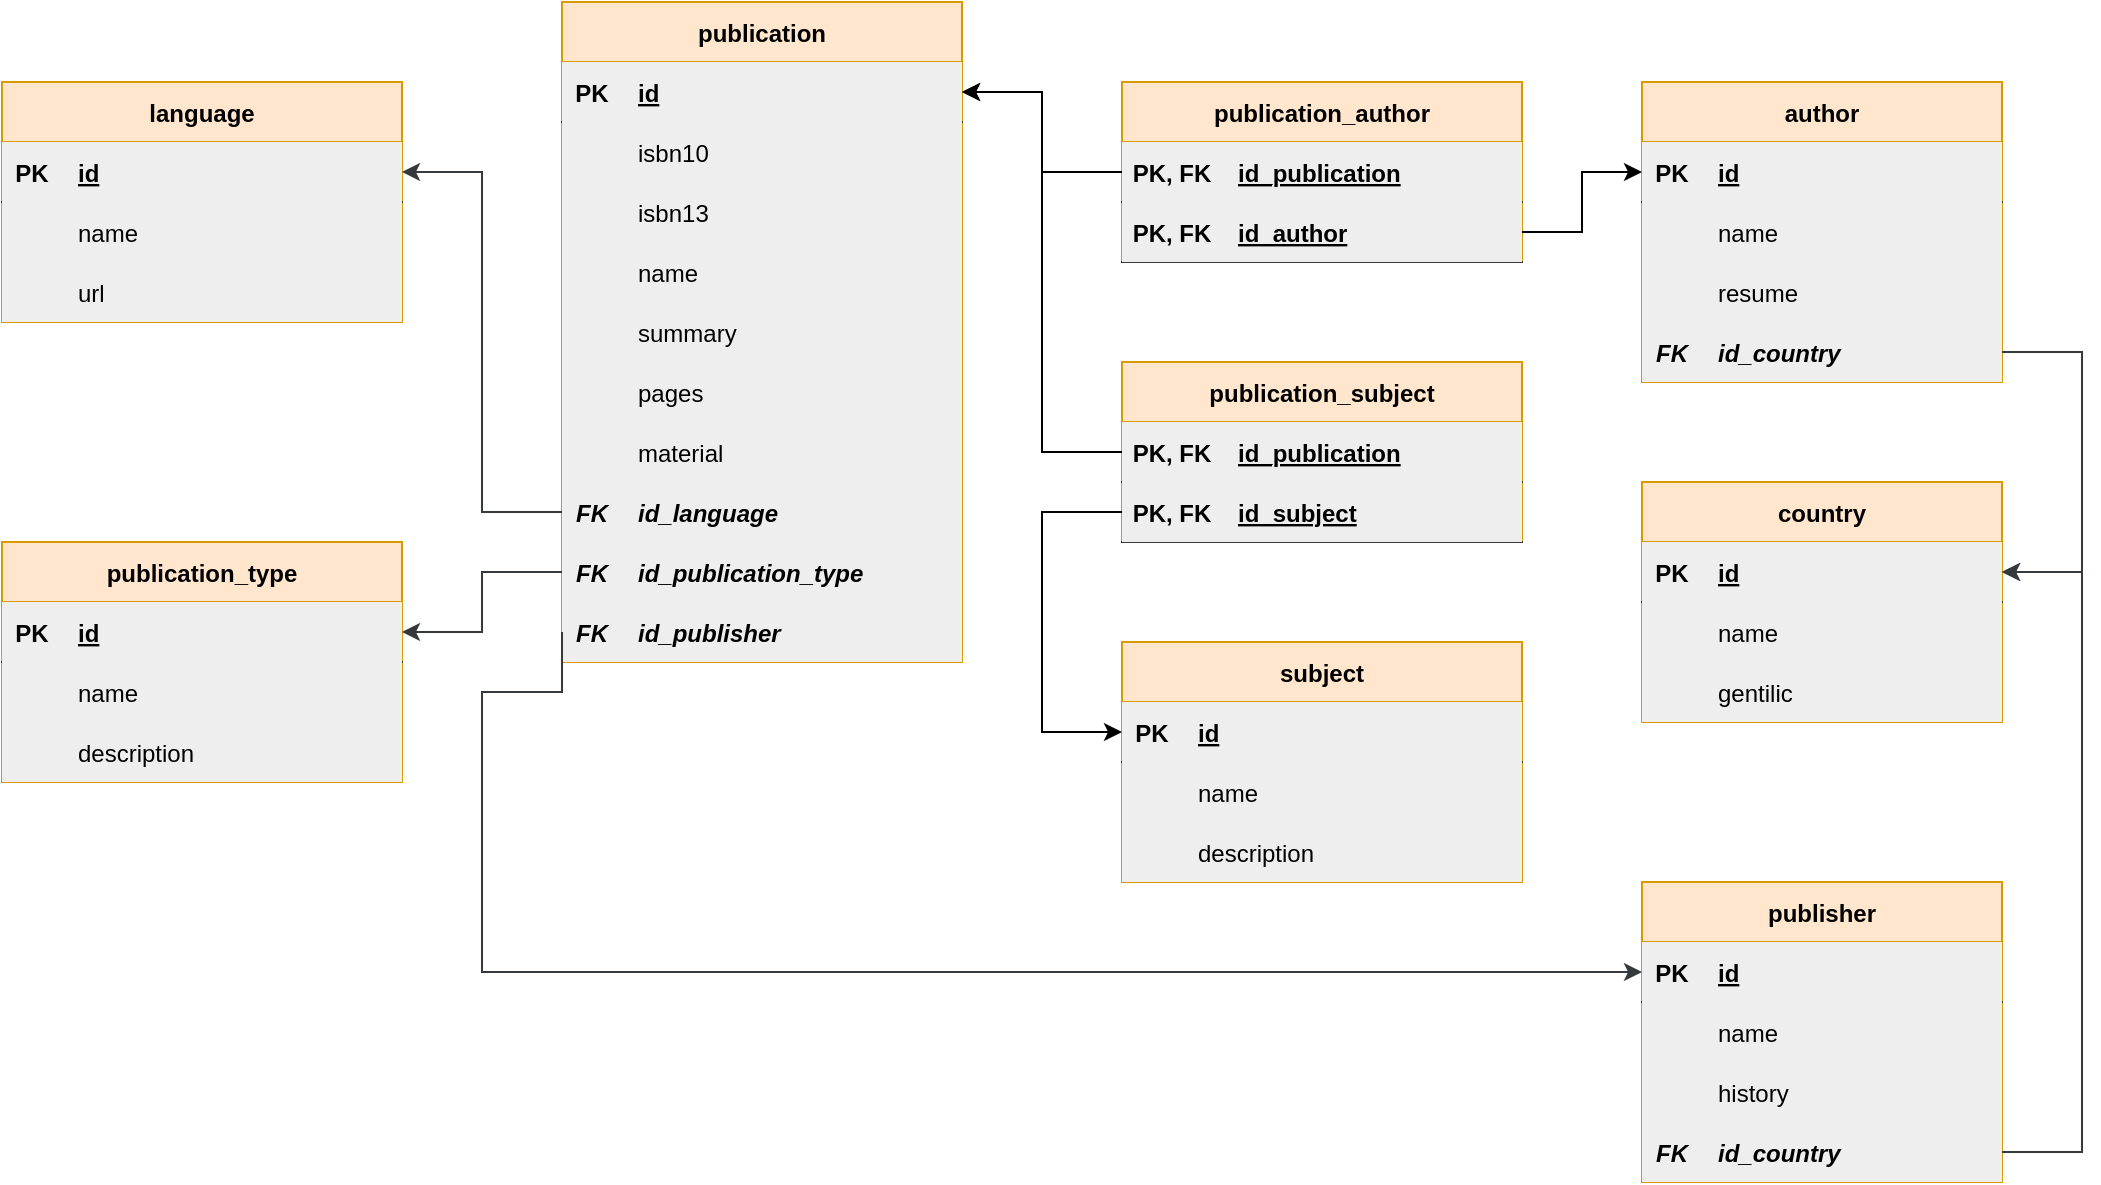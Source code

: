 <mxfile version="20.8.23" type="device"><diagram name="Página-1" id="mfetX-JVqdEnPKy1hPrd"><mxGraphModel dx="2322" dy="752" grid="1" gridSize="10" guides="1" tooltips="1" connect="1" arrows="1" fold="1" page="1" pageScale="1" pageWidth="827" pageHeight="1169" math="0" shadow="0"><root><mxCell id="0"/><mxCell id="1" parent="0"/><mxCell id="yhtWxjee3EIC4GKvI6Ur-1" value="country" style="shape=table;startSize=30;container=1;collapsible=1;childLayout=tableLayout;fixedRows=1;rowLines=0;fontStyle=1;align=center;resizeLast=1;shadow=0;swimlaneLine=1;fillColor=#ffe6cc;strokeColor=#d79b00;" vertex="1" parent="1"><mxGeometry x="620" y="520" width="180" height="120" as="geometry"/></mxCell><mxCell id="yhtWxjee3EIC4GKvI6Ur-2" value="" style="shape=tableRow;horizontal=0;startSize=0;swimlaneHead=0;swimlaneBody=0;collapsible=0;dropTarget=0;points=[[0,0.5],[1,0.5]];portConstraint=eastwest;top=0;left=0;right=0;bottom=1;shadow=0;fillColor=#eeeeee;swimlaneLine=1;strokeColor=#36393d;" vertex="1" parent="yhtWxjee3EIC4GKvI6Ur-1"><mxGeometry y="30" width="180" height="30" as="geometry"/></mxCell><mxCell id="yhtWxjee3EIC4GKvI6Ur-3" value="PK" style="shape=partialRectangle;connectable=0;top=0;left=0;bottom=0;right=0;fontStyle=1;overflow=hidden;shadow=0;fillColor=#eeeeee;swimlaneLine=1;strokeColor=#36393d;" vertex="1" parent="yhtWxjee3EIC4GKvI6Ur-2"><mxGeometry width="30" height="30" as="geometry"><mxRectangle width="30" height="30" as="alternateBounds"/></mxGeometry></mxCell><mxCell id="yhtWxjee3EIC4GKvI6Ur-4" value="id" style="shape=partialRectangle;connectable=0;top=0;left=0;bottom=0;right=0;align=left;spacingLeft=6;fontStyle=5;overflow=hidden;shadow=0;fillColor=#eeeeee;swimlaneLine=1;strokeColor=#36393d;" vertex="1" parent="yhtWxjee3EIC4GKvI6Ur-2"><mxGeometry x="30" width="150" height="30" as="geometry"><mxRectangle width="150" height="30" as="alternateBounds"/></mxGeometry></mxCell><mxCell id="yhtWxjee3EIC4GKvI6Ur-5" value="" style="shape=tableRow;horizontal=0;startSize=0;swimlaneHead=0;swimlaneBody=0;collapsible=0;dropTarget=0;points=[[0,0.5],[1,0.5]];portConstraint=eastwest;top=0;left=0;right=0;bottom=0;shadow=0;fillColor=#eeeeee;swimlaneLine=1;strokeColor=#36393d;" vertex="1" parent="yhtWxjee3EIC4GKvI6Ur-1"><mxGeometry y="60" width="180" height="30" as="geometry"/></mxCell><mxCell id="yhtWxjee3EIC4GKvI6Ur-6" value="" style="shape=partialRectangle;connectable=0;top=0;left=0;bottom=0;right=0;editable=1;overflow=hidden;shadow=0;fillColor=#eeeeee;swimlaneLine=1;strokeColor=#36393d;" vertex="1" parent="yhtWxjee3EIC4GKvI6Ur-5"><mxGeometry width="30" height="30" as="geometry"><mxRectangle width="30" height="30" as="alternateBounds"/></mxGeometry></mxCell><mxCell id="yhtWxjee3EIC4GKvI6Ur-7" value="name" style="shape=partialRectangle;connectable=0;top=0;left=0;bottom=0;right=0;align=left;spacingLeft=6;overflow=hidden;shadow=0;fillColor=#eeeeee;swimlaneLine=1;strokeColor=#36393d;" vertex="1" parent="yhtWxjee3EIC4GKvI6Ur-5"><mxGeometry x="30" width="150" height="30" as="geometry"><mxRectangle width="150" height="30" as="alternateBounds"/></mxGeometry></mxCell><mxCell id="yhtWxjee3EIC4GKvI6Ur-8" value="" style="shape=tableRow;horizontal=0;startSize=0;swimlaneHead=0;swimlaneBody=0;collapsible=0;dropTarget=0;points=[[0,0.5],[1,0.5]];portConstraint=eastwest;top=0;left=0;right=0;bottom=0;shadow=0;fillColor=#eeeeee;swimlaneLine=1;strokeColor=#36393d;" vertex="1" parent="yhtWxjee3EIC4GKvI6Ur-1"><mxGeometry y="90" width="180" height="30" as="geometry"/></mxCell><mxCell id="yhtWxjee3EIC4GKvI6Ur-9" value="" style="shape=partialRectangle;connectable=0;top=0;left=0;bottom=0;right=0;editable=1;overflow=hidden;shadow=0;fillColor=#eeeeee;swimlaneLine=1;strokeColor=#36393d;" vertex="1" parent="yhtWxjee3EIC4GKvI6Ur-8"><mxGeometry width="30" height="30" as="geometry"><mxRectangle width="30" height="30" as="alternateBounds"/></mxGeometry></mxCell><mxCell id="yhtWxjee3EIC4GKvI6Ur-10" value="gentilic" style="shape=partialRectangle;connectable=0;top=0;left=0;bottom=0;right=0;align=left;spacingLeft=6;overflow=hidden;shadow=0;fillColor=#eeeeee;swimlaneLine=1;strokeColor=#36393d;" vertex="1" parent="yhtWxjee3EIC4GKvI6Ur-8"><mxGeometry x="30" width="150" height="30" as="geometry"><mxRectangle width="150" height="30" as="alternateBounds"/></mxGeometry></mxCell><mxCell id="yhtWxjee3EIC4GKvI6Ur-14" value="publication_type" style="shape=table;startSize=30;container=1;collapsible=1;childLayout=tableLayout;fixedRows=1;rowLines=0;fontStyle=1;align=center;resizeLast=1;shadow=0;swimlaneLine=1;fillColor=#ffe6cc;strokeColor=#d79b00;" vertex="1" parent="1"><mxGeometry x="-200" y="550" width="200" height="120" as="geometry"/></mxCell><mxCell id="yhtWxjee3EIC4GKvI6Ur-15" value="" style="shape=tableRow;horizontal=0;startSize=0;swimlaneHead=0;swimlaneBody=0;collapsible=0;dropTarget=0;points=[[0,0.5],[1,0.5]];portConstraint=eastwest;top=0;left=0;right=0;bottom=1;shadow=0;fillColor=#eeeeee;swimlaneLine=1;strokeColor=#36393d;" vertex="1" parent="yhtWxjee3EIC4GKvI6Ur-14"><mxGeometry y="30" width="200" height="30" as="geometry"/></mxCell><mxCell id="yhtWxjee3EIC4GKvI6Ur-16" value="PK" style="shape=partialRectangle;connectable=0;top=0;left=0;bottom=0;right=0;fontStyle=1;overflow=hidden;shadow=0;fillColor=#eeeeee;swimlaneLine=1;strokeColor=#36393d;" vertex="1" parent="yhtWxjee3EIC4GKvI6Ur-15"><mxGeometry width="30" height="30" as="geometry"><mxRectangle width="30" height="30" as="alternateBounds"/></mxGeometry></mxCell><mxCell id="yhtWxjee3EIC4GKvI6Ur-17" value="id" style="shape=partialRectangle;connectable=0;top=0;left=0;bottom=0;right=0;align=left;spacingLeft=6;fontStyle=5;overflow=hidden;shadow=0;fillColor=#eeeeee;swimlaneLine=1;strokeColor=#36393d;" vertex="1" parent="yhtWxjee3EIC4GKvI6Ur-15"><mxGeometry x="30" width="170" height="30" as="geometry"><mxRectangle width="170" height="30" as="alternateBounds"/></mxGeometry></mxCell><mxCell id="yhtWxjee3EIC4GKvI6Ur-18" value="" style="shape=tableRow;horizontal=0;startSize=0;swimlaneHead=0;swimlaneBody=0;collapsible=0;dropTarget=0;points=[[0,0.5],[1,0.5]];portConstraint=eastwest;top=0;left=0;right=0;bottom=0;shadow=0;fillColor=#eeeeee;swimlaneLine=1;strokeColor=#36393d;" vertex="1" parent="yhtWxjee3EIC4GKvI6Ur-14"><mxGeometry y="60" width="200" height="30" as="geometry"/></mxCell><mxCell id="yhtWxjee3EIC4GKvI6Ur-19" value="" style="shape=partialRectangle;connectable=0;top=0;left=0;bottom=0;right=0;editable=1;overflow=hidden;shadow=0;fillColor=#eeeeee;swimlaneLine=1;strokeColor=#36393d;" vertex="1" parent="yhtWxjee3EIC4GKvI6Ur-18"><mxGeometry width="30" height="30" as="geometry"><mxRectangle width="30" height="30" as="alternateBounds"/></mxGeometry></mxCell><mxCell id="yhtWxjee3EIC4GKvI6Ur-20" value="name" style="shape=partialRectangle;connectable=0;top=0;left=0;bottom=0;right=0;align=left;spacingLeft=6;overflow=hidden;shadow=0;fillColor=#eeeeee;swimlaneLine=1;strokeColor=#36393d;" vertex="1" parent="yhtWxjee3EIC4GKvI6Ur-18"><mxGeometry x="30" width="170" height="30" as="geometry"><mxRectangle width="170" height="30" as="alternateBounds"/></mxGeometry></mxCell><mxCell id="yhtWxjee3EIC4GKvI6Ur-21" value="" style="shape=tableRow;horizontal=0;startSize=0;swimlaneHead=0;swimlaneBody=0;collapsible=0;dropTarget=0;points=[[0,0.5],[1,0.5]];portConstraint=eastwest;top=0;left=0;right=0;bottom=0;shadow=0;fillColor=#eeeeee;swimlaneLine=1;strokeColor=#36393d;" vertex="1" parent="yhtWxjee3EIC4GKvI6Ur-14"><mxGeometry y="90" width="200" height="30" as="geometry"/></mxCell><mxCell id="yhtWxjee3EIC4GKvI6Ur-22" value="" style="shape=partialRectangle;connectable=0;top=0;left=0;bottom=0;right=0;editable=1;overflow=hidden;shadow=0;fillColor=#eeeeee;swimlaneLine=1;strokeColor=#36393d;" vertex="1" parent="yhtWxjee3EIC4GKvI6Ur-21"><mxGeometry width="30" height="30" as="geometry"><mxRectangle width="30" height="30" as="alternateBounds"/></mxGeometry></mxCell><mxCell id="yhtWxjee3EIC4GKvI6Ur-23" value="description" style="shape=partialRectangle;connectable=0;top=0;left=0;bottom=0;right=0;align=left;spacingLeft=6;overflow=hidden;shadow=0;fillColor=#eeeeee;swimlaneLine=1;strokeColor=#36393d;" vertex="1" parent="yhtWxjee3EIC4GKvI6Ur-21"><mxGeometry x="30" width="170" height="30" as="geometry"><mxRectangle width="170" height="30" as="alternateBounds"/></mxGeometry></mxCell><mxCell id="yhtWxjee3EIC4GKvI6Ur-24" value="subject" style="shape=table;startSize=30;container=1;collapsible=1;childLayout=tableLayout;fixedRows=1;rowLines=0;fontStyle=1;align=center;resizeLast=1;shadow=0;swimlaneLine=1;fillColor=#ffe6cc;strokeColor=#d79b00;" vertex="1" parent="1"><mxGeometry x="360" y="600" width="200" height="120" as="geometry"/></mxCell><mxCell id="yhtWxjee3EIC4GKvI6Ur-25" value="" style="shape=tableRow;horizontal=0;startSize=0;swimlaneHead=0;swimlaneBody=0;collapsible=0;dropTarget=0;points=[[0,0.5],[1,0.5]];portConstraint=eastwest;top=0;left=0;right=0;bottom=1;shadow=0;fillColor=#eeeeee;swimlaneLine=1;strokeColor=#36393d;" vertex="1" parent="yhtWxjee3EIC4GKvI6Ur-24"><mxGeometry y="30" width="200" height="30" as="geometry"/></mxCell><mxCell id="yhtWxjee3EIC4GKvI6Ur-26" value="PK" style="shape=partialRectangle;connectable=0;top=0;left=0;bottom=0;right=0;fontStyle=1;overflow=hidden;shadow=0;fillColor=#eeeeee;swimlaneLine=1;strokeColor=#36393d;" vertex="1" parent="yhtWxjee3EIC4GKvI6Ur-25"><mxGeometry width="30" height="30" as="geometry"><mxRectangle width="30" height="30" as="alternateBounds"/></mxGeometry></mxCell><mxCell id="yhtWxjee3EIC4GKvI6Ur-27" value="id" style="shape=partialRectangle;connectable=0;top=0;left=0;bottom=0;right=0;align=left;spacingLeft=6;fontStyle=5;overflow=hidden;shadow=0;fillColor=#eeeeee;swimlaneLine=1;strokeColor=#36393d;" vertex="1" parent="yhtWxjee3EIC4GKvI6Ur-25"><mxGeometry x="30" width="170" height="30" as="geometry"><mxRectangle width="170" height="30" as="alternateBounds"/></mxGeometry></mxCell><mxCell id="yhtWxjee3EIC4GKvI6Ur-28" value="" style="shape=tableRow;horizontal=0;startSize=0;swimlaneHead=0;swimlaneBody=0;collapsible=0;dropTarget=0;points=[[0,0.5],[1,0.5]];portConstraint=eastwest;top=0;left=0;right=0;bottom=0;shadow=0;fillColor=#eeeeee;swimlaneLine=1;strokeColor=#36393d;" vertex="1" parent="yhtWxjee3EIC4GKvI6Ur-24"><mxGeometry y="60" width="200" height="30" as="geometry"/></mxCell><mxCell id="yhtWxjee3EIC4GKvI6Ur-29" value="" style="shape=partialRectangle;connectable=0;top=0;left=0;bottom=0;right=0;editable=1;overflow=hidden;shadow=0;fillColor=#eeeeee;swimlaneLine=1;strokeColor=#36393d;" vertex="1" parent="yhtWxjee3EIC4GKvI6Ur-28"><mxGeometry width="30" height="30" as="geometry"><mxRectangle width="30" height="30" as="alternateBounds"/></mxGeometry></mxCell><mxCell id="yhtWxjee3EIC4GKvI6Ur-30" value="name" style="shape=partialRectangle;connectable=0;top=0;left=0;bottom=0;right=0;align=left;spacingLeft=6;overflow=hidden;shadow=0;fillColor=#eeeeee;swimlaneLine=1;strokeColor=#36393d;" vertex="1" parent="yhtWxjee3EIC4GKvI6Ur-28"><mxGeometry x="30" width="170" height="30" as="geometry"><mxRectangle width="170" height="30" as="alternateBounds"/></mxGeometry></mxCell><mxCell id="yhtWxjee3EIC4GKvI6Ur-31" value="" style="shape=tableRow;horizontal=0;startSize=0;swimlaneHead=0;swimlaneBody=0;collapsible=0;dropTarget=0;points=[[0,0.5],[1,0.5]];portConstraint=eastwest;top=0;left=0;right=0;bottom=0;shadow=0;fillColor=#eeeeee;swimlaneLine=1;strokeColor=#36393d;" vertex="1" parent="yhtWxjee3EIC4GKvI6Ur-24"><mxGeometry y="90" width="200" height="30" as="geometry"/></mxCell><mxCell id="yhtWxjee3EIC4GKvI6Ur-32" value="" style="shape=partialRectangle;connectable=0;top=0;left=0;bottom=0;right=0;editable=1;overflow=hidden;shadow=0;fillColor=#eeeeee;swimlaneLine=1;strokeColor=#36393d;" vertex="1" parent="yhtWxjee3EIC4GKvI6Ur-31"><mxGeometry width="30" height="30" as="geometry"><mxRectangle width="30" height="30" as="alternateBounds"/></mxGeometry></mxCell><mxCell id="yhtWxjee3EIC4GKvI6Ur-33" value="description" style="shape=partialRectangle;connectable=0;top=0;left=0;bottom=0;right=0;align=left;spacingLeft=6;overflow=hidden;shadow=0;fillColor=#eeeeee;swimlaneLine=1;strokeColor=#36393d;" vertex="1" parent="yhtWxjee3EIC4GKvI6Ur-31"><mxGeometry x="30" width="170" height="30" as="geometry"><mxRectangle width="170" height="30" as="alternateBounds"/></mxGeometry></mxCell><mxCell id="yhtWxjee3EIC4GKvI6Ur-34" value="language" style="shape=table;startSize=30;container=1;collapsible=1;childLayout=tableLayout;fixedRows=1;rowLines=0;fontStyle=1;align=center;resizeLast=1;shadow=0;swimlaneLine=1;fillColor=#ffe6cc;strokeColor=#d79b00;" vertex="1" parent="1"><mxGeometry x="-200" y="320" width="200" height="120" as="geometry"/></mxCell><mxCell id="yhtWxjee3EIC4GKvI6Ur-35" value="" style="shape=tableRow;horizontal=0;startSize=0;swimlaneHead=0;swimlaneBody=0;collapsible=0;dropTarget=0;points=[[0,0.5],[1,0.5]];portConstraint=eastwest;top=0;left=0;right=0;bottom=1;shadow=0;fillColor=#eeeeee;swimlaneLine=1;strokeColor=#36393d;" vertex="1" parent="yhtWxjee3EIC4GKvI6Ur-34"><mxGeometry y="30" width="200" height="30" as="geometry"/></mxCell><mxCell id="yhtWxjee3EIC4GKvI6Ur-36" value="PK" style="shape=partialRectangle;connectable=0;top=0;left=0;bottom=0;right=0;fontStyle=1;overflow=hidden;shadow=0;fillColor=#eeeeee;swimlaneLine=1;strokeColor=#36393d;" vertex="1" parent="yhtWxjee3EIC4GKvI6Ur-35"><mxGeometry width="30" height="30" as="geometry"><mxRectangle width="30" height="30" as="alternateBounds"/></mxGeometry></mxCell><mxCell id="yhtWxjee3EIC4GKvI6Ur-37" value="id" style="shape=partialRectangle;connectable=0;top=0;left=0;bottom=0;right=0;align=left;spacingLeft=6;fontStyle=5;overflow=hidden;shadow=0;fillColor=#eeeeee;swimlaneLine=1;strokeColor=#36393d;" vertex="1" parent="yhtWxjee3EIC4GKvI6Ur-35"><mxGeometry x="30" width="170" height="30" as="geometry"><mxRectangle width="170" height="30" as="alternateBounds"/></mxGeometry></mxCell><mxCell id="yhtWxjee3EIC4GKvI6Ur-38" value="" style="shape=tableRow;horizontal=0;startSize=0;swimlaneHead=0;swimlaneBody=0;collapsible=0;dropTarget=0;points=[[0,0.5],[1,0.5]];portConstraint=eastwest;top=0;left=0;right=0;bottom=0;shadow=0;fillColor=#eeeeee;swimlaneLine=1;strokeColor=#36393d;" vertex="1" parent="yhtWxjee3EIC4GKvI6Ur-34"><mxGeometry y="60" width="200" height="30" as="geometry"/></mxCell><mxCell id="yhtWxjee3EIC4GKvI6Ur-39" value="" style="shape=partialRectangle;connectable=0;top=0;left=0;bottom=0;right=0;editable=1;overflow=hidden;shadow=0;fillColor=#eeeeee;swimlaneLine=1;strokeColor=#36393d;" vertex="1" parent="yhtWxjee3EIC4GKvI6Ur-38"><mxGeometry width="30" height="30" as="geometry"><mxRectangle width="30" height="30" as="alternateBounds"/></mxGeometry></mxCell><mxCell id="yhtWxjee3EIC4GKvI6Ur-40" value="name" style="shape=partialRectangle;connectable=0;top=0;left=0;bottom=0;right=0;align=left;spacingLeft=6;overflow=hidden;shadow=0;fillColor=#eeeeee;swimlaneLine=1;strokeColor=#36393d;" vertex="1" parent="yhtWxjee3EIC4GKvI6Ur-38"><mxGeometry x="30" width="170" height="30" as="geometry"><mxRectangle width="170" height="30" as="alternateBounds"/></mxGeometry></mxCell><mxCell id="yhtWxjee3EIC4GKvI6Ur-41" value="" style="shape=tableRow;horizontal=0;startSize=0;swimlaneHead=0;swimlaneBody=0;collapsible=0;dropTarget=0;points=[[0,0.5],[1,0.5]];portConstraint=eastwest;top=0;left=0;right=0;bottom=0;shadow=0;fillColor=#eeeeee;swimlaneLine=1;strokeColor=#36393d;" vertex="1" parent="yhtWxjee3EIC4GKvI6Ur-34"><mxGeometry y="90" width="200" height="30" as="geometry"/></mxCell><mxCell id="yhtWxjee3EIC4GKvI6Ur-42" value="" style="shape=partialRectangle;connectable=0;top=0;left=0;bottom=0;right=0;editable=1;overflow=hidden;shadow=0;fillColor=#eeeeee;swimlaneLine=1;strokeColor=#36393d;" vertex="1" parent="yhtWxjee3EIC4GKvI6Ur-41"><mxGeometry width="30" height="30" as="geometry"><mxRectangle width="30" height="30" as="alternateBounds"/></mxGeometry></mxCell><mxCell id="yhtWxjee3EIC4GKvI6Ur-43" value="url" style="shape=partialRectangle;connectable=0;top=0;left=0;bottom=0;right=0;align=left;spacingLeft=6;overflow=hidden;shadow=0;fillColor=#eeeeee;swimlaneLine=1;strokeColor=#36393d;" vertex="1" parent="yhtWxjee3EIC4GKvI6Ur-41"><mxGeometry x="30" width="170" height="30" as="geometry"><mxRectangle width="170" height="30" as="alternateBounds"/></mxGeometry></mxCell><mxCell id="yhtWxjee3EIC4GKvI6Ur-58" value="author" style="shape=table;startSize=30;container=1;collapsible=1;childLayout=tableLayout;fixedRows=1;rowLines=0;fontStyle=1;align=center;resizeLast=1;shadow=0;swimlaneLine=1;fillColor=#ffe6cc;strokeColor=#d79b00;" vertex="1" parent="1"><mxGeometry x="620" y="320" width="180" height="150" as="geometry"/></mxCell><mxCell id="yhtWxjee3EIC4GKvI6Ur-59" value="" style="shape=tableRow;horizontal=0;startSize=0;swimlaneHead=0;swimlaneBody=0;collapsible=0;dropTarget=0;points=[[0,0.5],[1,0.5]];portConstraint=eastwest;top=0;left=0;right=0;bottom=1;shadow=0;fillColor=#eeeeee;swimlaneLine=1;strokeColor=#36393d;" vertex="1" parent="yhtWxjee3EIC4GKvI6Ur-58"><mxGeometry y="30" width="180" height="30" as="geometry"/></mxCell><mxCell id="yhtWxjee3EIC4GKvI6Ur-60" value="PK" style="shape=partialRectangle;connectable=0;top=0;left=0;bottom=0;right=0;fontStyle=1;overflow=hidden;shadow=0;swimlaneLine=1;fillColor=#eeeeee;strokeColor=#36393d;" vertex="1" parent="yhtWxjee3EIC4GKvI6Ur-59"><mxGeometry width="30" height="30" as="geometry"><mxRectangle width="30" height="30" as="alternateBounds"/></mxGeometry></mxCell><mxCell id="yhtWxjee3EIC4GKvI6Ur-61" value="id" style="shape=partialRectangle;connectable=0;top=0;left=0;bottom=0;right=0;align=left;spacingLeft=6;fontStyle=5;overflow=hidden;shadow=0;swimlaneLine=1;fillColor=#eeeeee;strokeColor=#36393d;" vertex="1" parent="yhtWxjee3EIC4GKvI6Ur-59"><mxGeometry x="30" width="150" height="30" as="geometry"><mxRectangle width="150" height="30" as="alternateBounds"/></mxGeometry></mxCell><mxCell id="yhtWxjee3EIC4GKvI6Ur-62" value="" style="shape=tableRow;horizontal=0;startSize=0;swimlaneHead=0;swimlaneBody=0;collapsible=0;dropTarget=0;points=[[0,0.5],[1,0.5]];portConstraint=eastwest;top=0;left=0;right=0;bottom=0;shadow=0;fillColor=#eeeeee;swimlaneLine=1;strokeColor=#36393d;" vertex="1" parent="yhtWxjee3EIC4GKvI6Ur-58"><mxGeometry y="60" width="180" height="30" as="geometry"/></mxCell><mxCell id="yhtWxjee3EIC4GKvI6Ur-63" value="" style="shape=partialRectangle;connectable=0;top=0;left=0;bottom=0;right=0;editable=1;overflow=hidden;shadow=0;fillColor=#eeeeee;swimlaneLine=1;strokeColor=#36393d;" vertex="1" parent="yhtWxjee3EIC4GKvI6Ur-62"><mxGeometry width="30" height="30" as="geometry"><mxRectangle width="30" height="30" as="alternateBounds"/></mxGeometry></mxCell><mxCell id="yhtWxjee3EIC4GKvI6Ur-64" value="name" style="shape=partialRectangle;connectable=0;top=0;left=0;bottom=0;right=0;align=left;spacingLeft=6;overflow=hidden;shadow=0;fillColor=#eeeeee;swimlaneLine=1;strokeColor=#36393d;" vertex="1" parent="yhtWxjee3EIC4GKvI6Ur-62"><mxGeometry x="30" width="150" height="30" as="geometry"><mxRectangle width="150" height="30" as="alternateBounds"/></mxGeometry></mxCell><mxCell id="yhtWxjee3EIC4GKvI6Ur-65" value="" style="shape=tableRow;horizontal=0;startSize=0;swimlaneHead=0;swimlaneBody=0;collapsible=0;dropTarget=0;points=[[0,0.5],[1,0.5]];portConstraint=eastwest;top=0;left=0;right=0;bottom=0;shadow=0;fillColor=#eeeeee;swimlaneLine=1;strokeColor=#36393d;" vertex="1" parent="yhtWxjee3EIC4GKvI6Ur-58"><mxGeometry y="90" width="180" height="30" as="geometry"/></mxCell><mxCell id="yhtWxjee3EIC4GKvI6Ur-66" value="" style="shape=partialRectangle;connectable=0;top=0;left=0;bottom=0;right=0;editable=1;overflow=hidden;shadow=0;fillColor=#eeeeee;swimlaneLine=1;strokeColor=#36393d;" vertex="1" parent="yhtWxjee3EIC4GKvI6Ur-65"><mxGeometry width="30" height="30" as="geometry"><mxRectangle width="30" height="30" as="alternateBounds"/></mxGeometry></mxCell><mxCell id="yhtWxjee3EIC4GKvI6Ur-67" value="resume" style="shape=partialRectangle;connectable=0;top=0;left=0;bottom=0;right=0;align=left;spacingLeft=6;overflow=hidden;shadow=0;fillColor=#eeeeee;swimlaneLine=1;strokeColor=#36393d;" vertex="1" parent="yhtWxjee3EIC4GKvI6Ur-65"><mxGeometry x="30" width="150" height="30" as="geometry"><mxRectangle width="150" height="30" as="alternateBounds"/></mxGeometry></mxCell><mxCell id="yhtWxjee3EIC4GKvI6Ur-68" value="" style="shape=tableRow;horizontal=0;startSize=0;swimlaneHead=0;swimlaneBody=0;collapsible=0;dropTarget=0;points=[[0,0.5],[1,0.5]];portConstraint=eastwest;top=0;left=0;right=0;bottom=0;shadow=0;fillColor=#eeeeee;swimlaneLine=1;strokeColor=#36393d;" vertex="1" parent="yhtWxjee3EIC4GKvI6Ur-58"><mxGeometry y="120" width="180" height="30" as="geometry"/></mxCell><mxCell id="yhtWxjee3EIC4GKvI6Ur-69" value="FK" style="shape=partialRectangle;connectable=0;top=0;left=0;bottom=0;right=0;editable=1;overflow=hidden;shadow=0;fillColor=#eeeeee;swimlaneLine=1;strokeColor=#36393d;fontStyle=3" vertex="1" parent="yhtWxjee3EIC4GKvI6Ur-68"><mxGeometry width="30" height="30" as="geometry"><mxRectangle width="30" height="30" as="alternateBounds"/></mxGeometry></mxCell><mxCell id="yhtWxjee3EIC4GKvI6Ur-70" value="id_country" style="shape=partialRectangle;connectable=0;top=0;left=0;bottom=0;right=0;align=left;spacingLeft=6;overflow=hidden;shadow=0;fillColor=#eeeeee;swimlaneLine=1;strokeColor=#36393d;fontStyle=3" vertex="1" parent="yhtWxjee3EIC4GKvI6Ur-68"><mxGeometry x="30" width="150" height="30" as="geometry"><mxRectangle width="150" height="30" as="alternateBounds"/></mxGeometry></mxCell><mxCell id="yhtWxjee3EIC4GKvI6Ur-73" value="publisher" style="shape=table;startSize=30;container=1;collapsible=1;childLayout=tableLayout;fixedRows=1;rowLines=0;fontStyle=1;align=center;resizeLast=1;shadow=0;swimlaneLine=1;fillColor=#ffe6cc;strokeColor=#d79b00;" vertex="1" parent="1"><mxGeometry x="620" y="720" width="180" height="150" as="geometry"/></mxCell><mxCell id="yhtWxjee3EIC4GKvI6Ur-74" value="" style="shape=tableRow;horizontal=0;startSize=0;swimlaneHead=0;swimlaneBody=0;collapsible=0;dropTarget=0;points=[[0,0.5],[1,0.5]];portConstraint=eastwest;top=0;left=0;right=0;bottom=1;shadow=0;fillColor=#eeeeee;swimlaneLine=1;strokeColor=#36393d;" vertex="1" parent="yhtWxjee3EIC4GKvI6Ur-73"><mxGeometry y="30" width="180" height="30" as="geometry"/></mxCell><mxCell id="yhtWxjee3EIC4GKvI6Ur-75" value="PK" style="shape=partialRectangle;connectable=0;top=0;left=0;bottom=0;right=0;fontStyle=1;overflow=hidden;shadow=0;fillColor=#eeeeee;swimlaneLine=1;strokeColor=#36393d;" vertex="1" parent="yhtWxjee3EIC4GKvI6Ur-74"><mxGeometry width="30" height="30" as="geometry"><mxRectangle width="30" height="30" as="alternateBounds"/></mxGeometry></mxCell><mxCell id="yhtWxjee3EIC4GKvI6Ur-76" value="id" style="shape=partialRectangle;connectable=0;top=0;left=0;bottom=0;right=0;align=left;spacingLeft=6;fontStyle=5;overflow=hidden;shadow=0;fillColor=#eeeeee;swimlaneLine=1;strokeColor=#36393d;" vertex="1" parent="yhtWxjee3EIC4GKvI6Ur-74"><mxGeometry x="30" width="150" height="30" as="geometry"><mxRectangle width="150" height="30" as="alternateBounds"/></mxGeometry></mxCell><mxCell id="yhtWxjee3EIC4GKvI6Ur-77" value="" style="shape=tableRow;horizontal=0;startSize=0;swimlaneHead=0;swimlaneBody=0;collapsible=0;dropTarget=0;points=[[0,0.5],[1,0.5]];portConstraint=eastwest;top=0;left=0;right=0;bottom=0;shadow=0;fillColor=#eeeeee;swimlaneLine=1;strokeColor=#36393d;" vertex="1" parent="yhtWxjee3EIC4GKvI6Ur-73"><mxGeometry y="60" width="180" height="30" as="geometry"/></mxCell><mxCell id="yhtWxjee3EIC4GKvI6Ur-78" value="" style="shape=partialRectangle;connectable=0;top=0;left=0;bottom=0;right=0;editable=1;overflow=hidden;shadow=0;fillColor=#eeeeee;swimlaneLine=1;strokeColor=#36393d;" vertex="1" parent="yhtWxjee3EIC4GKvI6Ur-77"><mxGeometry width="30" height="30" as="geometry"><mxRectangle width="30" height="30" as="alternateBounds"/></mxGeometry></mxCell><mxCell id="yhtWxjee3EIC4GKvI6Ur-79" value="name" style="shape=partialRectangle;connectable=0;top=0;left=0;bottom=0;right=0;align=left;spacingLeft=6;overflow=hidden;shadow=0;fillColor=#eeeeee;swimlaneLine=1;strokeColor=#36393d;" vertex="1" parent="yhtWxjee3EIC4GKvI6Ur-77"><mxGeometry x="30" width="150" height="30" as="geometry"><mxRectangle width="150" height="30" as="alternateBounds"/></mxGeometry></mxCell><mxCell id="yhtWxjee3EIC4GKvI6Ur-80" value="" style="shape=tableRow;horizontal=0;startSize=0;swimlaneHead=0;swimlaneBody=0;collapsible=0;dropTarget=0;points=[[0,0.5],[1,0.5]];portConstraint=eastwest;top=0;left=0;right=0;bottom=0;shadow=0;fillColor=#eeeeee;swimlaneLine=1;strokeColor=#36393d;" vertex="1" parent="yhtWxjee3EIC4GKvI6Ur-73"><mxGeometry y="90" width="180" height="30" as="geometry"/></mxCell><mxCell id="yhtWxjee3EIC4GKvI6Ur-81" value="" style="shape=partialRectangle;connectable=0;top=0;left=0;bottom=0;right=0;editable=1;overflow=hidden;shadow=0;fillColor=#eeeeee;swimlaneLine=1;strokeColor=#36393d;" vertex="1" parent="yhtWxjee3EIC4GKvI6Ur-80"><mxGeometry width="30" height="30" as="geometry"><mxRectangle width="30" height="30" as="alternateBounds"/></mxGeometry></mxCell><mxCell id="yhtWxjee3EIC4GKvI6Ur-82" value="history" style="shape=partialRectangle;connectable=0;top=0;left=0;bottom=0;right=0;align=left;spacingLeft=6;overflow=hidden;shadow=0;fillColor=#eeeeee;swimlaneLine=1;strokeColor=#36393d;" vertex="1" parent="yhtWxjee3EIC4GKvI6Ur-80"><mxGeometry x="30" width="150" height="30" as="geometry"><mxRectangle width="150" height="30" as="alternateBounds"/></mxGeometry></mxCell><mxCell id="yhtWxjee3EIC4GKvI6Ur-83" value="" style="shape=tableRow;horizontal=0;startSize=0;swimlaneHead=0;swimlaneBody=0;collapsible=0;dropTarget=0;points=[[0,0.5],[1,0.5]];portConstraint=eastwest;top=0;left=0;right=0;bottom=0;shadow=0;fillColor=#eeeeee;swimlaneLine=1;strokeColor=#36393d;" vertex="1" parent="yhtWxjee3EIC4GKvI6Ur-73"><mxGeometry y="120" width="180" height="30" as="geometry"/></mxCell><mxCell id="yhtWxjee3EIC4GKvI6Ur-84" value="FK" style="shape=partialRectangle;connectable=0;top=0;left=0;bottom=0;right=0;editable=1;overflow=hidden;shadow=0;fillColor=#eeeeee;swimlaneLine=1;strokeColor=#36393d;fontStyle=3" vertex="1" parent="yhtWxjee3EIC4GKvI6Ur-83"><mxGeometry width="30" height="30" as="geometry"><mxRectangle width="30" height="30" as="alternateBounds"/></mxGeometry></mxCell><mxCell id="yhtWxjee3EIC4GKvI6Ur-85" value="id_country" style="shape=partialRectangle;connectable=0;top=0;left=0;bottom=0;right=0;align=left;spacingLeft=6;overflow=hidden;shadow=0;fillColor=#eeeeee;swimlaneLine=1;strokeColor=#36393d;fontStyle=3" vertex="1" parent="yhtWxjee3EIC4GKvI6Ur-83"><mxGeometry x="30" width="150" height="30" as="geometry"><mxRectangle width="150" height="30" as="alternateBounds"/></mxGeometry></mxCell><mxCell id="yhtWxjee3EIC4GKvI6Ur-93" style="edgeStyle=orthogonalEdgeStyle;rounded=0;orthogonalLoop=1;jettySize=auto;html=1;exitX=1;exitY=0.5;exitDx=0;exitDy=0;entryX=1;entryY=0.5;entryDx=0;entryDy=0;shadow=0;fillColor=#eeeeee;swimlaneLine=1;strokeColor=#36393d;" edge="1" parent="1" source="yhtWxjee3EIC4GKvI6Ur-68" target="yhtWxjee3EIC4GKvI6Ur-2"><mxGeometry relative="1" as="geometry"><Array as="points"><mxPoint x="840" y="455"/><mxPoint x="840" y="565"/></Array></mxGeometry></mxCell><mxCell id="yhtWxjee3EIC4GKvI6Ur-94" style="edgeStyle=orthogonalEdgeStyle;rounded=0;orthogonalLoop=1;jettySize=auto;html=1;exitX=1;exitY=0.5;exitDx=0;exitDy=0;entryX=1;entryY=0.5;entryDx=0;entryDy=0;shadow=0;fillColor=#eeeeee;swimlaneLine=1;strokeColor=#36393d;" edge="1" parent="1" source="yhtWxjee3EIC4GKvI6Ur-83" target="yhtWxjee3EIC4GKvI6Ur-2"><mxGeometry relative="1" as="geometry"><mxPoint x="560" y="570" as="targetPoint"/><Array as="points"><mxPoint x="840" y="855"/><mxPoint x="840" y="565"/></Array></mxGeometry></mxCell><mxCell id="yhtWxjee3EIC4GKvI6Ur-144" value="publication" style="shape=table;startSize=30;container=1;collapsible=1;childLayout=tableLayout;fixedRows=1;rowLines=0;fontStyle=1;align=center;resizeLast=1;shadow=0;swimlaneLine=1;fillColor=#ffe6cc;strokeColor=#d79b00;" vertex="1" parent="1"><mxGeometry x="80" y="280" width="200" height="330" as="geometry"/></mxCell><mxCell id="yhtWxjee3EIC4GKvI6Ur-145" value="" style="shape=tableRow;horizontal=0;startSize=0;swimlaneHead=0;swimlaneBody=0;collapsible=0;dropTarget=0;points=[[0,0.5],[1,0.5]];portConstraint=eastwest;top=0;left=0;right=0;bottom=1;shadow=0;fillColor=#eeeeee;swimlaneLine=1;strokeColor=#36393d;" vertex="1" parent="yhtWxjee3EIC4GKvI6Ur-144"><mxGeometry y="30" width="200" height="30" as="geometry"/></mxCell><mxCell id="yhtWxjee3EIC4GKvI6Ur-146" value="PK" style="shape=partialRectangle;connectable=0;top=0;left=0;bottom=0;right=0;fontStyle=1;overflow=hidden;shadow=0;fillColor=#eeeeee;swimlaneLine=1;strokeColor=#36393d;" vertex="1" parent="yhtWxjee3EIC4GKvI6Ur-145"><mxGeometry width="30" height="30" as="geometry"><mxRectangle width="30" height="30" as="alternateBounds"/></mxGeometry></mxCell><mxCell id="yhtWxjee3EIC4GKvI6Ur-147" value="id" style="shape=partialRectangle;connectable=0;top=0;left=0;bottom=0;right=0;align=left;spacingLeft=6;fontStyle=5;overflow=hidden;shadow=0;fillColor=#eeeeee;swimlaneLine=1;strokeColor=#36393d;" vertex="1" parent="yhtWxjee3EIC4GKvI6Ur-145"><mxGeometry x="30" width="170" height="30" as="geometry"><mxRectangle width="170" height="30" as="alternateBounds"/></mxGeometry></mxCell><mxCell id="yhtWxjee3EIC4GKvI6Ur-148" value="" style="shape=tableRow;horizontal=0;startSize=0;swimlaneHead=0;swimlaneBody=0;collapsible=0;dropTarget=0;points=[[0,0.5],[1,0.5]];portConstraint=eastwest;top=0;left=0;right=0;bottom=0;shadow=0;fillColor=#eeeeee;swimlaneLine=1;strokeColor=#36393d;" vertex="1" parent="yhtWxjee3EIC4GKvI6Ur-144"><mxGeometry y="60" width="200" height="30" as="geometry"/></mxCell><mxCell id="yhtWxjee3EIC4GKvI6Ur-149" value="" style="shape=partialRectangle;connectable=0;top=0;left=0;bottom=0;right=0;editable=1;overflow=hidden;shadow=0;fillColor=#eeeeee;swimlaneLine=1;strokeColor=#36393d;" vertex="1" parent="yhtWxjee3EIC4GKvI6Ur-148"><mxGeometry width="30" height="30" as="geometry"><mxRectangle width="30" height="30" as="alternateBounds"/></mxGeometry></mxCell><mxCell id="yhtWxjee3EIC4GKvI6Ur-150" value="isbn10" style="shape=partialRectangle;connectable=0;top=0;left=0;bottom=0;right=0;align=left;spacingLeft=6;overflow=hidden;shadow=0;fillColor=#eeeeee;swimlaneLine=1;strokeColor=#36393d;" vertex="1" parent="yhtWxjee3EIC4GKvI6Ur-148"><mxGeometry x="30" width="170" height="30" as="geometry"><mxRectangle width="170" height="30" as="alternateBounds"/></mxGeometry></mxCell><mxCell id="yhtWxjee3EIC4GKvI6Ur-151" value="" style="shape=tableRow;horizontal=0;startSize=0;swimlaneHead=0;swimlaneBody=0;collapsible=0;dropTarget=0;points=[[0,0.5],[1,0.5]];portConstraint=eastwest;top=0;left=0;right=0;bottom=0;shadow=0;fillColor=#eeeeee;swimlaneLine=1;strokeColor=#36393d;" vertex="1" parent="yhtWxjee3EIC4GKvI6Ur-144"><mxGeometry y="90" width="200" height="30" as="geometry"/></mxCell><mxCell id="yhtWxjee3EIC4GKvI6Ur-152" value="" style="shape=partialRectangle;connectable=0;top=0;left=0;bottom=0;right=0;editable=1;overflow=hidden;shadow=0;fillColor=#eeeeee;swimlaneLine=1;strokeColor=#36393d;" vertex="1" parent="yhtWxjee3EIC4GKvI6Ur-151"><mxGeometry width="30" height="30" as="geometry"><mxRectangle width="30" height="30" as="alternateBounds"/></mxGeometry></mxCell><mxCell id="yhtWxjee3EIC4GKvI6Ur-153" value="isbn13" style="shape=partialRectangle;connectable=0;top=0;left=0;bottom=0;right=0;align=left;spacingLeft=6;overflow=hidden;shadow=0;fillColor=#eeeeee;swimlaneLine=1;strokeColor=#36393d;" vertex="1" parent="yhtWxjee3EIC4GKvI6Ur-151"><mxGeometry x="30" width="170" height="30" as="geometry"><mxRectangle width="170" height="30" as="alternateBounds"/></mxGeometry></mxCell><mxCell id="yhtWxjee3EIC4GKvI6Ur-178" value="" style="shape=tableRow;horizontal=0;startSize=0;swimlaneHead=0;swimlaneBody=0;collapsible=0;dropTarget=0;points=[[0,0.5],[1,0.5]];portConstraint=eastwest;top=0;left=0;right=0;bottom=0;shadow=0;fillColor=#eeeeee;swimlaneLine=1;strokeColor=#36393d;" vertex="1" parent="yhtWxjee3EIC4GKvI6Ur-144"><mxGeometry y="120" width="200" height="30" as="geometry"/></mxCell><mxCell id="yhtWxjee3EIC4GKvI6Ur-179" value="" style="shape=partialRectangle;connectable=0;top=0;left=0;bottom=0;right=0;editable=1;overflow=hidden;shadow=0;fillColor=#eeeeee;swimlaneLine=1;strokeColor=#36393d;" vertex="1" parent="yhtWxjee3EIC4GKvI6Ur-178"><mxGeometry width="30" height="30" as="geometry"><mxRectangle width="30" height="30" as="alternateBounds"/></mxGeometry></mxCell><mxCell id="yhtWxjee3EIC4GKvI6Ur-180" value="name" style="shape=partialRectangle;connectable=0;top=0;left=0;bottom=0;right=0;align=left;spacingLeft=6;overflow=hidden;shadow=0;fillColor=#eeeeee;swimlaneLine=1;strokeColor=#36393d;" vertex="1" parent="yhtWxjee3EIC4GKvI6Ur-178"><mxGeometry x="30" width="170" height="30" as="geometry"><mxRectangle width="170" height="30" as="alternateBounds"/></mxGeometry></mxCell><mxCell id="yhtWxjee3EIC4GKvI6Ur-160" value="" style="shape=tableRow;horizontal=0;startSize=0;swimlaneHead=0;swimlaneBody=0;collapsible=0;dropTarget=0;points=[[0,0.5],[1,0.5]];portConstraint=eastwest;top=0;left=0;right=0;bottom=0;shadow=0;fillColor=#eeeeee;swimlaneLine=1;strokeColor=#36393d;" vertex="1" parent="yhtWxjee3EIC4GKvI6Ur-144"><mxGeometry y="150" width="200" height="30" as="geometry"/></mxCell><mxCell id="yhtWxjee3EIC4GKvI6Ur-161" value="" style="shape=partialRectangle;connectable=0;top=0;left=0;bottom=0;right=0;editable=1;overflow=hidden;shadow=0;fillColor=#eeeeee;swimlaneLine=1;strokeColor=#36393d;" vertex="1" parent="yhtWxjee3EIC4GKvI6Ur-160"><mxGeometry width="30" height="30" as="geometry"><mxRectangle width="30" height="30" as="alternateBounds"/></mxGeometry></mxCell><mxCell id="yhtWxjee3EIC4GKvI6Ur-162" value="summary" style="shape=partialRectangle;connectable=0;top=0;left=0;bottom=0;right=0;align=left;spacingLeft=6;overflow=hidden;shadow=0;fillColor=#eeeeee;swimlaneLine=1;strokeColor=#36393d;" vertex="1" parent="yhtWxjee3EIC4GKvI6Ur-160"><mxGeometry x="30" width="170" height="30" as="geometry"><mxRectangle width="170" height="30" as="alternateBounds"/></mxGeometry></mxCell><mxCell id="yhtWxjee3EIC4GKvI6Ur-154" value="" style="shape=tableRow;horizontal=0;startSize=0;swimlaneHead=0;swimlaneBody=0;collapsible=0;dropTarget=0;points=[[0,0.5],[1,0.5]];portConstraint=eastwest;top=0;left=0;right=0;bottom=0;shadow=0;fillColor=#eeeeee;swimlaneLine=1;strokeColor=#36393d;" vertex="1" parent="yhtWxjee3EIC4GKvI6Ur-144"><mxGeometry y="180" width="200" height="30" as="geometry"/></mxCell><mxCell id="yhtWxjee3EIC4GKvI6Ur-155" value="" style="shape=partialRectangle;connectable=0;top=0;left=0;bottom=0;right=0;editable=1;overflow=hidden;shadow=0;fillColor=#eeeeee;swimlaneLine=1;strokeColor=#36393d;" vertex="1" parent="yhtWxjee3EIC4GKvI6Ur-154"><mxGeometry width="30" height="30" as="geometry"><mxRectangle width="30" height="30" as="alternateBounds"/></mxGeometry></mxCell><mxCell id="yhtWxjee3EIC4GKvI6Ur-156" value="pages" style="shape=partialRectangle;connectable=0;top=0;left=0;bottom=0;right=0;align=left;spacingLeft=6;overflow=hidden;shadow=0;fillColor=#eeeeee;swimlaneLine=1;strokeColor=#36393d;" vertex="1" parent="yhtWxjee3EIC4GKvI6Ur-154"><mxGeometry x="30" width="170" height="30" as="geometry"><mxRectangle width="170" height="30" as="alternateBounds"/></mxGeometry></mxCell><mxCell id="yhtWxjee3EIC4GKvI6Ur-157" value="" style="shape=tableRow;horizontal=0;startSize=0;swimlaneHead=0;swimlaneBody=0;collapsible=0;dropTarget=0;points=[[0,0.5],[1,0.5]];portConstraint=eastwest;top=0;left=0;right=0;bottom=0;shadow=0;fillColor=#eeeeee;swimlaneLine=1;strokeColor=#36393d;" vertex="1" parent="yhtWxjee3EIC4GKvI6Ur-144"><mxGeometry y="210" width="200" height="30" as="geometry"/></mxCell><mxCell id="yhtWxjee3EIC4GKvI6Ur-158" value="" style="shape=partialRectangle;connectable=0;top=0;left=0;bottom=0;right=0;editable=1;overflow=hidden;shadow=0;fillColor=#eeeeee;swimlaneLine=1;strokeColor=#36393d;" vertex="1" parent="yhtWxjee3EIC4GKvI6Ur-157"><mxGeometry width="30" height="30" as="geometry"><mxRectangle width="30" height="30" as="alternateBounds"/></mxGeometry></mxCell><mxCell id="yhtWxjee3EIC4GKvI6Ur-159" value="material" style="shape=partialRectangle;connectable=0;top=0;left=0;bottom=0;right=0;align=left;spacingLeft=6;overflow=hidden;shadow=0;fillColor=#eeeeee;swimlaneLine=1;strokeColor=#36393d;" vertex="1" parent="yhtWxjee3EIC4GKvI6Ur-157"><mxGeometry x="30" width="170" height="30" as="geometry"><mxRectangle width="170" height="30" as="alternateBounds"/></mxGeometry></mxCell><mxCell id="yhtWxjee3EIC4GKvI6Ur-166" value="" style="shape=tableRow;horizontal=0;startSize=0;swimlaneHead=0;swimlaneBody=0;collapsible=0;dropTarget=0;points=[[0,0.5],[1,0.5]];portConstraint=eastwest;top=0;left=0;right=0;bottom=0;shadow=0;fillColor=#eeeeee;swimlaneLine=1;strokeColor=#36393d;" vertex="1" parent="yhtWxjee3EIC4GKvI6Ur-144"><mxGeometry y="240" width="200" height="30" as="geometry"/></mxCell><mxCell id="yhtWxjee3EIC4GKvI6Ur-167" value="FK" style="shape=partialRectangle;connectable=0;top=0;left=0;bottom=0;right=0;editable=1;overflow=hidden;shadow=0;fillColor=#eeeeee;swimlaneLine=1;strokeColor=#36393d;fontStyle=3" vertex="1" parent="yhtWxjee3EIC4GKvI6Ur-166"><mxGeometry width="30" height="30" as="geometry"><mxRectangle width="30" height="30" as="alternateBounds"/></mxGeometry></mxCell><mxCell id="yhtWxjee3EIC4GKvI6Ur-168" value="id_language" style="shape=partialRectangle;connectable=0;top=0;left=0;bottom=0;right=0;align=left;spacingLeft=6;overflow=hidden;shadow=0;fillColor=#eeeeee;swimlaneLine=1;strokeColor=#36393d;fontStyle=3" vertex="1" parent="yhtWxjee3EIC4GKvI6Ur-166"><mxGeometry x="30" width="170" height="30" as="geometry"><mxRectangle width="170" height="30" as="alternateBounds"/></mxGeometry></mxCell><mxCell id="yhtWxjee3EIC4GKvI6Ur-169" value="" style="shape=tableRow;horizontal=0;startSize=0;swimlaneHead=0;swimlaneBody=0;collapsible=0;dropTarget=0;points=[[0,0.5],[1,0.5]];portConstraint=eastwest;top=0;left=0;right=0;bottom=0;shadow=0;fillColor=#eeeeee;swimlaneLine=1;strokeColor=#36393d;" vertex="1" parent="yhtWxjee3EIC4GKvI6Ur-144"><mxGeometry y="270" width="200" height="30" as="geometry"/></mxCell><mxCell id="yhtWxjee3EIC4GKvI6Ur-170" value="FK" style="shape=partialRectangle;connectable=0;top=0;left=0;bottom=0;right=0;editable=1;overflow=hidden;shadow=0;fillColor=#eeeeee;swimlaneLine=1;strokeColor=#36393d;fontStyle=3" vertex="1" parent="yhtWxjee3EIC4GKvI6Ur-169"><mxGeometry width="30" height="30" as="geometry"><mxRectangle width="30" height="30" as="alternateBounds"/></mxGeometry></mxCell><mxCell id="yhtWxjee3EIC4GKvI6Ur-171" value="id_publication_type" style="shape=partialRectangle;connectable=0;top=0;left=0;bottom=0;right=0;align=left;spacingLeft=6;overflow=hidden;shadow=0;fillColor=#eeeeee;swimlaneLine=1;strokeColor=#36393d;fontStyle=3" vertex="1" parent="yhtWxjee3EIC4GKvI6Ur-169"><mxGeometry x="30" width="170" height="30" as="geometry"><mxRectangle width="170" height="30" as="alternateBounds"/></mxGeometry></mxCell><mxCell id="yhtWxjee3EIC4GKvI6Ur-172" value="" style="shape=tableRow;horizontal=0;startSize=0;swimlaneHead=0;swimlaneBody=0;collapsible=0;dropTarget=0;points=[[0,0.5],[1,0.5]];portConstraint=eastwest;top=0;left=0;right=0;bottom=0;shadow=0;fillColor=#eeeeee;swimlaneLine=1;strokeColor=#36393d;" vertex="1" parent="yhtWxjee3EIC4GKvI6Ur-144"><mxGeometry y="300" width="200" height="30" as="geometry"/></mxCell><mxCell id="yhtWxjee3EIC4GKvI6Ur-173" value="FK" style="shape=partialRectangle;connectable=0;top=0;left=0;bottom=0;right=0;editable=1;overflow=hidden;shadow=0;fillColor=#eeeeee;swimlaneLine=1;strokeColor=#36393d;fontStyle=3" vertex="1" parent="yhtWxjee3EIC4GKvI6Ur-172"><mxGeometry width="30" height="30" as="geometry"><mxRectangle width="30" height="30" as="alternateBounds"/></mxGeometry></mxCell><mxCell id="yhtWxjee3EIC4GKvI6Ur-174" value="id_publisher" style="shape=partialRectangle;connectable=0;top=0;left=0;bottom=0;right=0;align=left;spacingLeft=6;overflow=hidden;shadow=0;fillColor=#eeeeee;swimlaneLine=1;strokeColor=#36393d;fontStyle=3" vertex="1" parent="yhtWxjee3EIC4GKvI6Ur-172"><mxGeometry x="30" width="170" height="30" as="geometry"><mxRectangle width="170" height="30" as="alternateBounds"/></mxGeometry></mxCell><mxCell id="yhtWxjee3EIC4GKvI6Ur-207" value="publication_author" style="shape=table;startSize=30;container=1;collapsible=1;childLayout=tableLayout;fixedRows=1;rowLines=0;fontStyle=1;align=center;resizeLast=1;shadow=0;fillColor=#ffe6cc;strokeColor=#d79b00;" vertex="1" parent="1"><mxGeometry x="360" y="320" width="200" height="90" as="geometry"/></mxCell><mxCell id="yhtWxjee3EIC4GKvI6Ur-208" value="" style="shape=tableRow;horizontal=0;startSize=0;swimlaneHead=0;swimlaneBody=0;fillColor=#eeeeee;collapsible=0;dropTarget=0;points=[[0,0.5],[1,0.5]];portConstraint=eastwest;top=0;left=0;right=0;bottom=1;shadow=0;strokeColor=#36393d;" vertex="1" parent="yhtWxjee3EIC4GKvI6Ur-207"><mxGeometry y="30" width="200" height="30" as="geometry"/></mxCell><mxCell id="yhtWxjee3EIC4GKvI6Ur-209" value="PK, FK" style="shape=partialRectangle;connectable=1;fillColor=#eeeeee;top=0;left=0;bottom=0;right=0;fontStyle=1;overflow=hidden;shadow=0;strokeColor=#36393d;movable=1;resizable=1;rotatable=1;deletable=1;editable=1;locked=0;" vertex="1" parent="yhtWxjee3EIC4GKvI6Ur-208"><mxGeometry width="50" height="30" as="geometry"><mxRectangle width="50" height="30" as="alternateBounds"/></mxGeometry></mxCell><mxCell id="yhtWxjee3EIC4GKvI6Ur-210" value="id_publication" style="shape=partialRectangle;connectable=1;fillColor=#eeeeee;top=0;left=0;bottom=0;right=0;align=left;spacingLeft=6;fontStyle=5;overflow=hidden;shadow=0;strokeColor=#36393d;movable=1;resizable=1;rotatable=1;deletable=1;editable=1;locked=0;" vertex="1" parent="yhtWxjee3EIC4GKvI6Ur-208"><mxGeometry x="50" width="150" height="30" as="geometry"><mxRectangle width="150" height="30" as="alternateBounds"/></mxGeometry></mxCell><mxCell id="yhtWxjee3EIC4GKvI6Ur-229" value="" style="shape=tableRow;horizontal=0;startSize=0;swimlaneHead=0;swimlaneBody=0;fillColor=#eeeeee;collapsible=0;dropTarget=0;points=[[0,0.5],[1,0.5]];portConstraint=eastwest;top=0;left=0;right=0;bottom=1;shadow=0;strokeColor=#36393d;" vertex="1" parent="yhtWxjee3EIC4GKvI6Ur-207"><mxGeometry y="60" width="200" height="30" as="geometry"/></mxCell><mxCell id="yhtWxjee3EIC4GKvI6Ur-230" value="PK, FK" style="shape=partialRectangle;connectable=1;fillColor=#eeeeee;top=0;left=0;bottom=0;right=0;fontStyle=1;overflow=hidden;shadow=0;strokeColor=#36393d;movable=1;resizable=1;rotatable=1;deletable=1;editable=1;locked=0;" vertex="1" parent="yhtWxjee3EIC4GKvI6Ur-229"><mxGeometry width="50" height="30" as="geometry"><mxRectangle width="50" height="30" as="alternateBounds"/></mxGeometry></mxCell><mxCell id="yhtWxjee3EIC4GKvI6Ur-231" value="id_author" style="shape=partialRectangle;connectable=1;fillColor=#eeeeee;top=0;left=0;bottom=0;right=0;align=left;spacingLeft=6;fontStyle=5;overflow=hidden;shadow=0;strokeColor=#36393d;movable=1;resizable=1;rotatable=1;deletable=1;editable=1;locked=0;" vertex="1" parent="yhtWxjee3EIC4GKvI6Ur-229"><mxGeometry x="50" width="150" height="30" as="geometry"><mxRectangle width="150" height="30" as="alternateBounds"/></mxGeometry></mxCell><mxCell id="yhtWxjee3EIC4GKvI6Ur-238" value="publication_subject" style="shape=table;startSize=30;container=1;collapsible=1;childLayout=tableLayout;fixedRows=1;rowLines=0;fontStyle=1;align=center;resizeLast=1;shadow=0;fillColor=#ffe6cc;strokeColor=#d79b00;" vertex="1" parent="1"><mxGeometry x="360" y="460" width="200" height="90" as="geometry"/></mxCell><mxCell id="yhtWxjee3EIC4GKvI6Ur-239" value="" style="shape=tableRow;horizontal=0;startSize=0;swimlaneHead=0;swimlaneBody=0;fillColor=#eeeeee;collapsible=0;dropTarget=0;points=[[0,0.5],[1,0.5]];portConstraint=eastwest;top=0;left=0;right=0;bottom=1;shadow=0;strokeColor=#36393d;" vertex="1" parent="yhtWxjee3EIC4GKvI6Ur-238"><mxGeometry y="30" width="200" height="30" as="geometry"/></mxCell><mxCell id="yhtWxjee3EIC4GKvI6Ur-240" value="PK, FK" style="shape=partialRectangle;connectable=1;fillColor=#eeeeee;top=0;left=0;bottom=0;right=0;fontStyle=1;overflow=hidden;shadow=0;strokeColor=#36393d;movable=1;resizable=1;rotatable=1;deletable=1;editable=1;locked=0;" vertex="1" parent="yhtWxjee3EIC4GKvI6Ur-239"><mxGeometry width="50" height="30" as="geometry"><mxRectangle width="50" height="30" as="alternateBounds"/></mxGeometry></mxCell><mxCell id="yhtWxjee3EIC4GKvI6Ur-241" value="id_publication" style="shape=partialRectangle;connectable=1;fillColor=#eeeeee;top=0;left=0;bottom=0;right=0;align=left;spacingLeft=6;fontStyle=5;overflow=hidden;shadow=0;strokeColor=#36393d;movable=1;resizable=1;rotatable=1;deletable=1;editable=1;locked=0;" vertex="1" parent="yhtWxjee3EIC4GKvI6Ur-239"><mxGeometry x="50" width="150" height="30" as="geometry"><mxRectangle width="150" height="30" as="alternateBounds"/></mxGeometry></mxCell><mxCell id="yhtWxjee3EIC4GKvI6Ur-242" value="" style="shape=tableRow;horizontal=0;startSize=0;swimlaneHead=0;swimlaneBody=0;fillColor=#eeeeee;collapsible=0;dropTarget=0;points=[[0,0.5],[1,0.5]];portConstraint=eastwest;top=0;left=0;right=0;bottom=1;shadow=0;strokeColor=#36393d;" vertex="1" parent="yhtWxjee3EIC4GKvI6Ur-238"><mxGeometry y="60" width="200" height="30" as="geometry"/></mxCell><mxCell id="yhtWxjee3EIC4GKvI6Ur-243" value="PK, FK" style="shape=partialRectangle;connectable=1;fillColor=#eeeeee;top=0;left=0;bottom=0;right=0;fontStyle=1;overflow=hidden;shadow=0;strokeColor=#36393d;movable=1;resizable=1;rotatable=1;deletable=1;editable=1;locked=0;" vertex="1" parent="yhtWxjee3EIC4GKvI6Ur-242"><mxGeometry width="50" height="30" as="geometry"><mxRectangle width="50" height="30" as="alternateBounds"/></mxGeometry></mxCell><mxCell id="yhtWxjee3EIC4GKvI6Ur-244" value="id_subject" style="shape=partialRectangle;connectable=1;fillColor=#eeeeee;top=0;left=0;bottom=0;right=0;align=left;spacingLeft=6;fontStyle=5;overflow=hidden;shadow=0;strokeColor=#36393d;movable=1;resizable=1;rotatable=1;deletable=1;editable=1;locked=0;" vertex="1" parent="yhtWxjee3EIC4GKvI6Ur-242"><mxGeometry x="50" width="150" height="30" as="geometry"><mxRectangle width="150" height="30" as="alternateBounds"/></mxGeometry></mxCell><mxCell id="yhtWxjee3EIC4GKvI6Ur-247" style="edgeStyle=orthogonalEdgeStyle;rounded=0;sketch=0;orthogonalLoop=1;jettySize=auto;html=1;exitX=0;exitY=0.5;exitDx=0;exitDy=0;entryX=0;entryY=0.5;entryDx=0;entryDy=0;shadow=0;strokeColor=#36393d;fillColor=#eeeeee;" edge="1" parent="1" source="yhtWxjee3EIC4GKvI6Ur-172" target="yhtWxjee3EIC4GKvI6Ur-74"><mxGeometry relative="1" as="geometry"><Array as="points"><mxPoint x="40" y="625"/><mxPoint x="40" y="765"/></Array></mxGeometry></mxCell><mxCell id="yhtWxjee3EIC4GKvI6Ur-250" style="edgeStyle=orthogonalEdgeStyle;rounded=0;sketch=0;orthogonalLoop=1;jettySize=auto;html=1;exitX=0;exitY=0.5;exitDx=0;exitDy=0;entryX=1;entryY=0.5;entryDx=0;entryDy=0;shadow=0;strokeColor=#36393d;fillColor=#eeeeee;" edge="1" parent="1" source="yhtWxjee3EIC4GKvI6Ur-166" target="yhtWxjee3EIC4GKvI6Ur-35"><mxGeometry relative="1" as="geometry"/></mxCell><mxCell id="yhtWxjee3EIC4GKvI6Ur-251" style="edgeStyle=orthogonalEdgeStyle;rounded=0;sketch=0;orthogonalLoop=1;jettySize=auto;html=1;exitX=0;exitY=0.5;exitDx=0;exitDy=0;entryX=1;entryY=0.5;entryDx=0;entryDy=0;shadow=0;strokeColor=#36393d;fillColor=#eeeeee;" edge="1" parent="1" source="yhtWxjee3EIC4GKvI6Ur-169" target="yhtWxjee3EIC4GKvI6Ur-15"><mxGeometry relative="1" as="geometry"/></mxCell><mxCell id="yhtWxjee3EIC4GKvI6Ur-252" style="edgeStyle=orthogonalEdgeStyle;rounded=0;sketch=0;orthogonalLoop=1;jettySize=auto;html=1;entryX=0;entryY=0.5;entryDx=0;entryDy=0;shadow=0;strokeColor=default;" edge="1" parent="1" source="yhtWxjee3EIC4GKvI6Ur-231" target="yhtWxjee3EIC4GKvI6Ur-59"><mxGeometry relative="1" as="geometry"/></mxCell><mxCell id="yhtWxjee3EIC4GKvI6Ur-253" style="edgeStyle=orthogonalEdgeStyle;rounded=0;sketch=0;orthogonalLoop=1;jettySize=auto;html=1;exitX=0;exitY=0.5;exitDx=0;exitDy=0;entryX=1;entryY=0.5;entryDx=0;entryDy=0;shadow=0;strokeColor=default;" edge="1" parent="1" source="yhtWxjee3EIC4GKvI6Ur-209" target="yhtWxjee3EIC4GKvI6Ur-145"><mxGeometry relative="1" as="geometry"/></mxCell><mxCell id="yhtWxjee3EIC4GKvI6Ur-254" style="edgeStyle=orthogonalEdgeStyle;rounded=0;sketch=0;orthogonalLoop=1;jettySize=auto;html=1;exitX=0;exitY=0.5;exitDx=0;exitDy=0;shadow=0;strokeColor=default;entryX=1;entryY=0.5;entryDx=0;entryDy=0;" edge="1" parent="1" source="yhtWxjee3EIC4GKvI6Ur-240" target="yhtWxjee3EIC4GKvI6Ur-145"><mxGeometry relative="1" as="geometry"><mxPoint x="300" y="380" as="targetPoint"/></mxGeometry></mxCell><mxCell id="yhtWxjee3EIC4GKvI6Ur-255" style="edgeStyle=orthogonalEdgeStyle;rounded=0;sketch=0;orthogonalLoop=1;jettySize=auto;html=1;exitX=0;exitY=0.5;exitDx=0;exitDy=0;entryX=0;entryY=0.5;entryDx=0;entryDy=0;shadow=0;strokeColor=default;" edge="1" parent="1" source="yhtWxjee3EIC4GKvI6Ur-243" target="yhtWxjee3EIC4GKvI6Ur-25"><mxGeometry relative="1" as="geometry"><Array as="points"><mxPoint x="320" y="535"/><mxPoint x="320" y="645"/></Array></mxGeometry></mxCell></root></mxGraphModel></diagram></mxfile>